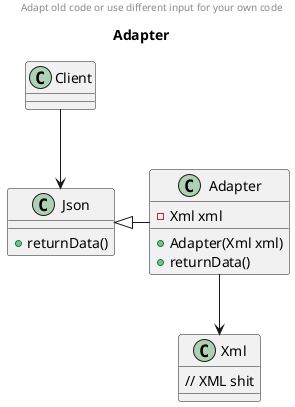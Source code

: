 @startuml
title Adapter

header Adapt old code or use different input for your own code

class Json{
+ returnData()
}

class Adapter{
- Xml xml
+ Adapter(Xml xml)
+ returnData()
}

class Xml{
// XML shit
}

Client --> Json

Json <|- Adapter
Adapter --> Xml

@enduml
